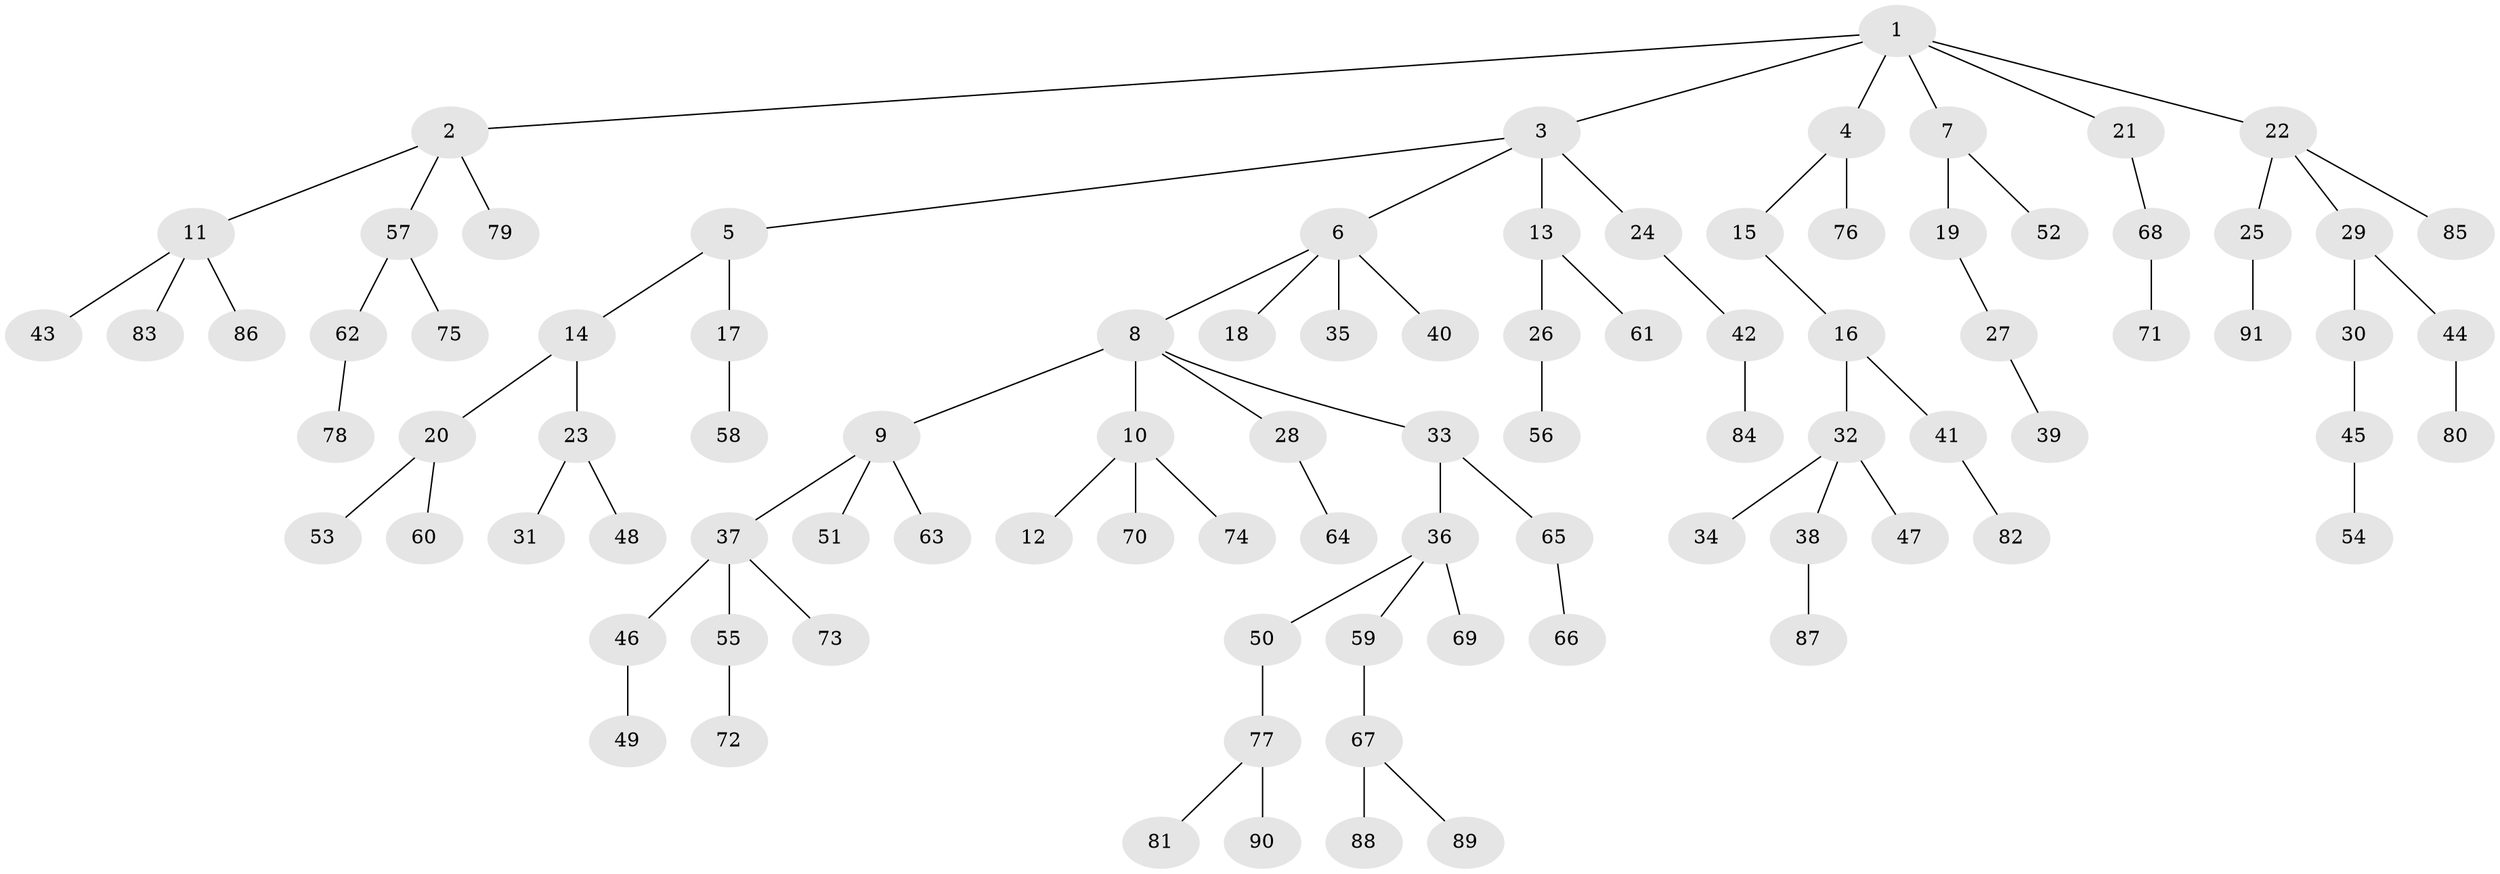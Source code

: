 // Generated by graph-tools (version 1.1) at 2025/50/03/09/25 03:50:24]
// undirected, 91 vertices, 90 edges
graph export_dot {
graph [start="1"]
  node [color=gray90,style=filled];
  1;
  2;
  3;
  4;
  5;
  6;
  7;
  8;
  9;
  10;
  11;
  12;
  13;
  14;
  15;
  16;
  17;
  18;
  19;
  20;
  21;
  22;
  23;
  24;
  25;
  26;
  27;
  28;
  29;
  30;
  31;
  32;
  33;
  34;
  35;
  36;
  37;
  38;
  39;
  40;
  41;
  42;
  43;
  44;
  45;
  46;
  47;
  48;
  49;
  50;
  51;
  52;
  53;
  54;
  55;
  56;
  57;
  58;
  59;
  60;
  61;
  62;
  63;
  64;
  65;
  66;
  67;
  68;
  69;
  70;
  71;
  72;
  73;
  74;
  75;
  76;
  77;
  78;
  79;
  80;
  81;
  82;
  83;
  84;
  85;
  86;
  87;
  88;
  89;
  90;
  91;
  1 -- 2;
  1 -- 3;
  1 -- 4;
  1 -- 7;
  1 -- 21;
  1 -- 22;
  2 -- 11;
  2 -- 57;
  2 -- 79;
  3 -- 5;
  3 -- 6;
  3 -- 13;
  3 -- 24;
  4 -- 15;
  4 -- 76;
  5 -- 14;
  5 -- 17;
  6 -- 8;
  6 -- 18;
  6 -- 35;
  6 -- 40;
  7 -- 19;
  7 -- 52;
  8 -- 9;
  8 -- 10;
  8 -- 28;
  8 -- 33;
  9 -- 37;
  9 -- 51;
  9 -- 63;
  10 -- 12;
  10 -- 70;
  10 -- 74;
  11 -- 43;
  11 -- 83;
  11 -- 86;
  13 -- 26;
  13 -- 61;
  14 -- 20;
  14 -- 23;
  15 -- 16;
  16 -- 32;
  16 -- 41;
  17 -- 58;
  19 -- 27;
  20 -- 53;
  20 -- 60;
  21 -- 68;
  22 -- 25;
  22 -- 29;
  22 -- 85;
  23 -- 31;
  23 -- 48;
  24 -- 42;
  25 -- 91;
  26 -- 56;
  27 -- 39;
  28 -- 64;
  29 -- 30;
  29 -- 44;
  30 -- 45;
  32 -- 34;
  32 -- 38;
  32 -- 47;
  33 -- 36;
  33 -- 65;
  36 -- 50;
  36 -- 59;
  36 -- 69;
  37 -- 46;
  37 -- 55;
  37 -- 73;
  38 -- 87;
  41 -- 82;
  42 -- 84;
  44 -- 80;
  45 -- 54;
  46 -- 49;
  50 -- 77;
  55 -- 72;
  57 -- 62;
  57 -- 75;
  59 -- 67;
  62 -- 78;
  65 -- 66;
  67 -- 88;
  67 -- 89;
  68 -- 71;
  77 -- 81;
  77 -- 90;
}
